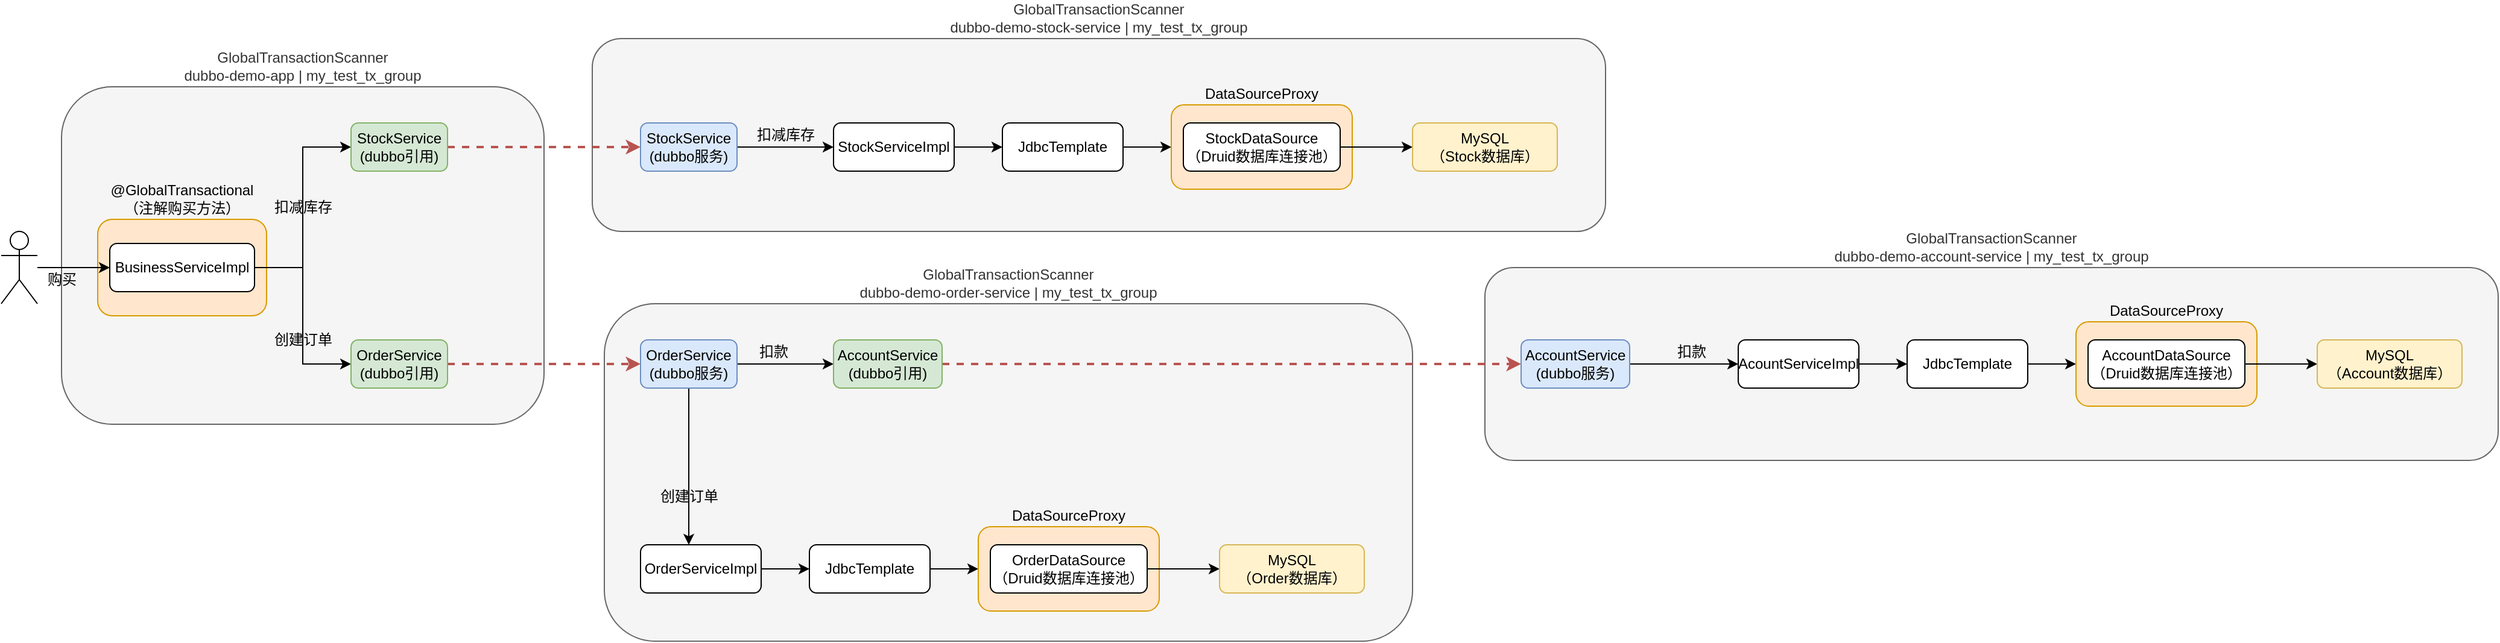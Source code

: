 <mxfile version="15.8.7" type="device"><diagram id="oLWSP7ZKXnrmAPvNtTP7" name="第 1 页"><mxGraphModel dx="1886" dy="1478" grid="1" gridSize="10" guides="1" tooltips="1" connect="1" arrows="1" fold="1" page="1" pageScale="1" pageWidth="827" pageHeight="1169" math="0" shadow="0"><root><mxCell id="0"/><mxCell id="1" parent="0"/><mxCell id="75aGFcue1wCL1J1YNG_t-5" value="GlobalTransactionScanner&lt;br&gt;dubbo-demo-account-service | my_test_tx_group" style="rounded=1;whiteSpace=wrap;html=1;labelPosition=center;verticalLabelPosition=top;align=center;verticalAlign=bottom;fillColor=#f5f5f5;fontColor=#333333;strokeColor=#666666;" vertex="1" parent="1"><mxGeometry x="1260" y="410" width="840" height="160" as="geometry"/></mxCell><mxCell id="75aGFcue1wCL1J1YNG_t-3" value="GlobalTransactionScanner&lt;br&gt;dubbo-demo-order-service | my_test_tx_group" style="rounded=1;whiteSpace=wrap;html=1;labelPosition=center;verticalLabelPosition=top;align=center;verticalAlign=bottom;fillColor=#f5f5f5;fontColor=#333333;strokeColor=#666666;" vertex="1" parent="1"><mxGeometry x="530" y="440" width="670" height="280" as="geometry"/></mxCell><mxCell id="75aGFcue1wCL1J1YNG_t-2" value="GlobalTransactionScanner&lt;br&gt;dubbo-demo-stock-service | my_test_tx_group" style="rounded=1;whiteSpace=wrap;html=1;labelPosition=center;verticalLabelPosition=top;align=center;verticalAlign=bottom;fillColor=#f5f5f5;fontColor=#333333;strokeColor=#666666;" vertex="1" parent="1"><mxGeometry x="520" y="220" width="840" height="160" as="geometry"/></mxCell><mxCell id="75aGFcue1wCL1J1YNG_t-1" value="GlobalTransactionScanner&lt;br&gt;dubbo-demo-app |&amp;nbsp;my_test_tx_group" style="rounded=1;whiteSpace=wrap;html=1;labelPosition=center;verticalLabelPosition=top;align=center;verticalAlign=bottom;fillColor=#f5f5f5;fontColor=#333333;strokeColor=#666666;" vertex="1" parent="1"><mxGeometry x="80" y="260" width="400" height="280" as="geometry"/></mxCell><mxCell id="6qTe9Qfja52tsAlx9Dxc-8" value="@GlobalTransactional&lt;br&gt;（注解&lt;span&gt;购买方法&lt;/span&gt;）" style="rounded=1;whiteSpace=wrap;html=1;fillColor=#ffe6cc;strokeColor=#d79b00;labelPosition=center;verticalLabelPosition=top;align=center;verticalAlign=bottom;" parent="1" vertex="1"><mxGeometry x="110" y="370" width="140" height="80" as="geometry"/></mxCell><mxCell id="6qTe9Qfja52tsAlx9Dxc-4" style="edgeStyle=orthogonalEdgeStyle;rounded=0;orthogonalLoop=1;jettySize=auto;html=1;entryX=0;entryY=0.5;entryDx=0;entryDy=0;" parent="1" source="6qTe9Qfja52tsAlx9Dxc-1" target="6qTe9Qfja52tsAlx9Dxc-2" edge="1"><mxGeometry relative="1" as="geometry"/></mxCell><mxCell id="6qTe9Qfja52tsAlx9Dxc-5" style="edgeStyle=orthogonalEdgeStyle;rounded=0;orthogonalLoop=1;jettySize=auto;html=1;entryX=0;entryY=0.5;entryDx=0;entryDy=0;" parent="1" source="6qTe9Qfja52tsAlx9Dxc-1" target="6qTe9Qfja52tsAlx9Dxc-3" edge="1"><mxGeometry relative="1" as="geometry"/></mxCell><mxCell id="6qTe9Qfja52tsAlx9Dxc-1" value="BusinessServiceImpl" style="rounded=1;whiteSpace=wrap;html=1;" parent="1" vertex="1"><mxGeometry x="120" y="390" width="120" height="40" as="geometry"/></mxCell><mxCell id="6qTe9Qfja52tsAlx9Dxc-12" style="edgeStyle=orthogonalEdgeStyle;rounded=0;orthogonalLoop=1;jettySize=auto;html=1;entryX=0;entryY=0.5;entryDx=0;entryDy=0;dashed=1;fillColor=#f8cecc;strokeColor=#b85450;strokeWidth=2;" parent="1" source="6qTe9Qfja52tsAlx9Dxc-2" target="6qTe9Qfja52tsAlx9Dxc-11" edge="1"><mxGeometry relative="1" as="geometry"/></mxCell><mxCell id="6qTe9Qfja52tsAlx9Dxc-2" value="StockService&lt;br&gt;(dubbo引用)" style="rounded=1;whiteSpace=wrap;html=1;fillColor=#d5e8d4;strokeColor=#82b366;" parent="1" vertex="1"><mxGeometry x="320" y="290" width="80" height="40" as="geometry"/></mxCell><mxCell id="6qTe9Qfja52tsAlx9Dxc-28" style="edgeStyle=orthogonalEdgeStyle;rounded=0;orthogonalLoop=1;jettySize=auto;html=1;strokeWidth=2;dashed=1;fillColor=#f8cecc;strokeColor=#b85450;" parent="1" source="6qTe9Qfja52tsAlx9Dxc-3" target="6qTe9Qfja52tsAlx9Dxc-27" edge="1"><mxGeometry relative="1" as="geometry"/></mxCell><mxCell id="6qTe9Qfja52tsAlx9Dxc-3" value="OrderService&lt;br&gt;(dubbo引用)" style="rounded=1;whiteSpace=wrap;html=1;fillColor=#d5e8d4;strokeColor=#82b366;" parent="1" vertex="1"><mxGeometry x="320" y="470" width="80" height="40" as="geometry"/></mxCell><mxCell id="6qTe9Qfja52tsAlx9Dxc-6" value="扣减库存" style="text;html=1;align=center;verticalAlign=middle;resizable=0;points=[];autosize=1;strokeColor=none;fillColor=none;" parent="1" vertex="1"><mxGeometry x="250" y="350" width="60" height="20" as="geometry"/></mxCell><mxCell id="6qTe9Qfja52tsAlx9Dxc-7" value="创建订单" style="text;html=1;align=center;verticalAlign=middle;resizable=0;points=[];autosize=1;strokeColor=none;fillColor=none;" parent="1" vertex="1"><mxGeometry x="250" y="460" width="60" height="20" as="geometry"/></mxCell><mxCell id="6qTe9Qfja52tsAlx9Dxc-16" style="edgeStyle=orthogonalEdgeStyle;rounded=0;orthogonalLoop=1;jettySize=auto;html=1;" parent="1" source="6qTe9Qfja52tsAlx9Dxc-11" target="6qTe9Qfja52tsAlx9Dxc-13" edge="1"><mxGeometry relative="1" as="geometry"/></mxCell><mxCell id="6qTe9Qfja52tsAlx9Dxc-11" value="StockService&lt;br&gt;(dubbo服务)" style="rounded=1;whiteSpace=wrap;html=1;fillColor=#dae8fc;strokeColor=#6c8ebf;" parent="1" vertex="1"><mxGeometry x="560" y="290" width="80" height="40" as="geometry"/></mxCell><mxCell id="6qTe9Qfja52tsAlx9Dxc-18" style="edgeStyle=orthogonalEdgeStyle;rounded=0;orthogonalLoop=1;jettySize=auto;html=1;entryX=0;entryY=0.5;entryDx=0;entryDy=0;" parent="1" source="6qTe9Qfja52tsAlx9Dxc-13" target="6qTe9Qfja52tsAlx9Dxc-17" edge="1"><mxGeometry relative="1" as="geometry"/></mxCell><mxCell id="6qTe9Qfja52tsAlx9Dxc-13" value="StockServiceImpl" style="rounded=1;whiteSpace=wrap;html=1;" parent="1" vertex="1"><mxGeometry x="720" y="290" width="100" height="40" as="geometry"/></mxCell><mxCell id="6qTe9Qfja52tsAlx9Dxc-21" style="edgeStyle=orthogonalEdgeStyle;rounded=0;orthogonalLoop=1;jettySize=auto;html=1;entryX=0;entryY=0.5;entryDx=0;entryDy=0;" parent="1" source="6qTe9Qfja52tsAlx9Dxc-17" target="6qTe9Qfja52tsAlx9Dxc-19" edge="1"><mxGeometry relative="1" as="geometry"/></mxCell><mxCell id="6qTe9Qfja52tsAlx9Dxc-17" value="JdbcTemplate" style="rounded=1;whiteSpace=wrap;html=1;" parent="1" vertex="1"><mxGeometry x="860" y="290" width="100" height="40" as="geometry"/></mxCell><mxCell id="6qTe9Qfja52tsAlx9Dxc-19" value="DataSourceProxy" style="rounded=1;whiteSpace=wrap;html=1;labelPosition=center;verticalLabelPosition=top;align=center;verticalAlign=bottom;fillColor=#ffe6cc;strokeColor=#d79b00;" parent="1" vertex="1"><mxGeometry x="1000" y="275" width="150" height="70" as="geometry"/></mxCell><mxCell id="6qTe9Qfja52tsAlx9Dxc-23" style="edgeStyle=orthogonalEdgeStyle;rounded=0;orthogonalLoop=1;jettySize=auto;html=1;entryX=0;entryY=0.5;entryDx=0;entryDy=0;" parent="1" source="6qTe9Qfja52tsAlx9Dxc-20" target="6qTe9Qfja52tsAlx9Dxc-22" edge="1"><mxGeometry relative="1" as="geometry"/></mxCell><mxCell id="6qTe9Qfja52tsAlx9Dxc-20" value="StockDataSource&lt;br&gt;（Druid数据库连接池）" style="rounded=1;whiteSpace=wrap;html=1;" parent="1" vertex="1"><mxGeometry x="1010" y="290" width="130" height="40" as="geometry"/></mxCell><mxCell id="6qTe9Qfja52tsAlx9Dxc-22" value="MySQL&lt;br&gt;（Stock数据库）" style="rounded=1;whiteSpace=wrap;html=1;fillColor=#fff2cc;strokeColor=#d6b656;" parent="1" vertex="1"><mxGeometry x="1200" y="290" width="120" height="40" as="geometry"/></mxCell><mxCell id="6qTe9Qfja52tsAlx9Dxc-25" style="edgeStyle=orthogonalEdgeStyle;rounded=0;orthogonalLoop=1;jettySize=auto;html=1;strokeWidth=1;" parent="1" source="6qTe9Qfja52tsAlx9Dxc-24" target="6qTe9Qfja52tsAlx9Dxc-1" edge="1"><mxGeometry relative="1" as="geometry"/></mxCell><mxCell id="6qTe9Qfja52tsAlx9Dxc-24" value="" style="shape=umlActor;verticalLabelPosition=bottom;verticalAlign=top;html=1;outlineConnect=0;" parent="1" vertex="1"><mxGeometry x="30" y="380" width="30" height="60" as="geometry"/></mxCell><mxCell id="6qTe9Qfja52tsAlx9Dxc-26" value="购买" style="text;html=1;align=center;verticalAlign=middle;resizable=0;points=[];autosize=1;strokeColor=none;fillColor=none;" parent="1" vertex="1"><mxGeometry x="60" y="410" width="40" height="20" as="geometry"/></mxCell><mxCell id="6qTe9Qfja52tsAlx9Dxc-30" style="edgeStyle=orthogonalEdgeStyle;rounded=0;orthogonalLoop=1;jettySize=auto;html=1;strokeWidth=1;" parent="1" source="6qTe9Qfja52tsAlx9Dxc-27" target="6qTe9Qfja52tsAlx9Dxc-29" edge="1"><mxGeometry relative="1" as="geometry"><Array as="points"><mxPoint x="600" y="660"/></Array></mxGeometry></mxCell><mxCell id="6qTe9Qfja52tsAlx9Dxc-39" style="edgeStyle=orthogonalEdgeStyle;rounded=0;orthogonalLoop=1;jettySize=auto;html=1;strokeWidth=1;" parent="1" source="6qTe9Qfja52tsAlx9Dxc-27" target="6qTe9Qfja52tsAlx9Dxc-38" edge="1"><mxGeometry relative="1" as="geometry"/></mxCell><mxCell id="6qTe9Qfja52tsAlx9Dxc-27" value="OrderService&lt;br&gt;(dubbo服务)" style="rounded=1;whiteSpace=wrap;html=1;fillColor=#dae8fc;strokeColor=#6c8ebf;" parent="1" vertex="1"><mxGeometry x="560" y="470" width="80" height="40" as="geometry"/></mxCell><mxCell id="6qTe9Qfja52tsAlx9Dxc-37" style="edgeStyle=orthogonalEdgeStyle;rounded=0;orthogonalLoop=1;jettySize=auto;html=1;strokeWidth=1;" parent="1" source="6qTe9Qfja52tsAlx9Dxc-29" target="6qTe9Qfja52tsAlx9Dxc-32" edge="1"><mxGeometry relative="1" as="geometry"/></mxCell><mxCell id="6qTe9Qfja52tsAlx9Dxc-29" value="OrderServiceImpl" style="rounded=1;whiteSpace=wrap;html=1;" parent="1" vertex="1"><mxGeometry x="560" y="640" width="100" height="40" as="geometry"/></mxCell><mxCell id="6qTe9Qfja52tsAlx9Dxc-31" style="edgeStyle=orthogonalEdgeStyle;rounded=0;orthogonalLoop=1;jettySize=auto;html=1;entryX=0;entryY=0.5;entryDx=0;entryDy=0;" parent="1" source="6qTe9Qfja52tsAlx9Dxc-32" target="6qTe9Qfja52tsAlx9Dxc-33" edge="1"><mxGeometry relative="1" as="geometry"/></mxCell><mxCell id="6qTe9Qfja52tsAlx9Dxc-32" value="JdbcTemplate" style="rounded=1;whiteSpace=wrap;html=1;" parent="1" vertex="1"><mxGeometry x="700" y="640" width="100" height="40" as="geometry"/></mxCell><mxCell id="6qTe9Qfja52tsAlx9Dxc-33" value="DataSourceProxy" style="rounded=1;whiteSpace=wrap;html=1;labelPosition=center;verticalLabelPosition=top;align=center;verticalAlign=bottom;fillColor=#ffe6cc;strokeColor=#d79b00;" parent="1" vertex="1"><mxGeometry x="840" y="625" width="150" height="70" as="geometry"/></mxCell><mxCell id="6qTe9Qfja52tsAlx9Dxc-34" style="edgeStyle=orthogonalEdgeStyle;rounded=0;orthogonalLoop=1;jettySize=auto;html=1;entryX=0;entryY=0.5;entryDx=0;entryDy=0;" parent="1" source="6qTe9Qfja52tsAlx9Dxc-35" target="6qTe9Qfja52tsAlx9Dxc-36" edge="1"><mxGeometry relative="1" as="geometry"/></mxCell><mxCell id="6qTe9Qfja52tsAlx9Dxc-35" value="OrderDataSource&lt;br&gt;（Druid数据库连接池）" style="rounded=1;whiteSpace=wrap;html=1;" parent="1" vertex="1"><mxGeometry x="850" y="640" width="130" height="40" as="geometry"/></mxCell><mxCell id="6qTe9Qfja52tsAlx9Dxc-36" value="MySQL&lt;br&gt;（Order数据库）" style="rounded=1;whiteSpace=wrap;html=1;fillColor=#fff2cc;strokeColor=#d6b656;" parent="1" vertex="1"><mxGeometry x="1040" y="640" width="120" height="40" as="geometry"/></mxCell><mxCell id="6qTe9Qfja52tsAlx9Dxc-42" style="edgeStyle=orthogonalEdgeStyle;rounded=0;orthogonalLoop=1;jettySize=auto;html=1;entryX=0;entryY=0.5;entryDx=0;entryDy=0;strokeWidth=2;dashed=1;fillColor=#f8cecc;strokeColor=#b85450;" parent="1" source="6qTe9Qfja52tsAlx9Dxc-38" target="6qTe9Qfja52tsAlx9Dxc-41" edge="1"><mxGeometry relative="1" as="geometry"/></mxCell><mxCell id="6qTe9Qfja52tsAlx9Dxc-38" value="AccountService&lt;br&gt;(dubbo引用)" style="rounded=1;whiteSpace=wrap;html=1;fillColor=#d5e8d4;strokeColor=#82b366;" parent="1" vertex="1"><mxGeometry x="720" y="470" width="90" height="40" as="geometry"/></mxCell><mxCell id="6qTe9Qfja52tsAlx9Dxc-40" value="扣款" style="text;html=1;align=center;verticalAlign=middle;resizable=0;points=[];autosize=1;strokeColor=none;fillColor=none;" parent="1" vertex="1"><mxGeometry x="650" y="470" width="40" height="20" as="geometry"/></mxCell><mxCell id="6qTe9Qfja52tsAlx9Dxc-51" style="edgeStyle=orthogonalEdgeStyle;rounded=0;orthogonalLoop=1;jettySize=auto;html=1;strokeWidth=1;" parent="1" source="6qTe9Qfja52tsAlx9Dxc-41" target="6qTe9Qfja52tsAlx9Dxc-44" edge="1"><mxGeometry relative="1" as="geometry"/></mxCell><mxCell id="6qTe9Qfja52tsAlx9Dxc-41" value="AccountService&lt;br&gt;(dubbo服务)" style="rounded=1;whiteSpace=wrap;html=1;fillColor=#dae8fc;strokeColor=#6c8ebf;" parent="1" vertex="1"><mxGeometry x="1290" y="470" width="90" height="40" as="geometry"/></mxCell><mxCell id="6qTe9Qfja52tsAlx9Dxc-43" style="edgeStyle=orthogonalEdgeStyle;rounded=0;orthogonalLoop=1;jettySize=auto;html=1;strokeWidth=1;" parent="1" source="6qTe9Qfja52tsAlx9Dxc-44" target="6qTe9Qfja52tsAlx9Dxc-46" edge="1"><mxGeometry relative="1" as="geometry"/></mxCell><mxCell id="6qTe9Qfja52tsAlx9Dxc-44" value="AcountServiceImpl" style="rounded=1;whiteSpace=wrap;html=1;" parent="1" vertex="1"><mxGeometry x="1470" y="470" width="100" height="40" as="geometry"/></mxCell><mxCell id="6qTe9Qfja52tsAlx9Dxc-45" style="edgeStyle=orthogonalEdgeStyle;rounded=0;orthogonalLoop=1;jettySize=auto;html=1;entryX=0;entryY=0.5;entryDx=0;entryDy=0;" parent="1" source="6qTe9Qfja52tsAlx9Dxc-46" target="6qTe9Qfja52tsAlx9Dxc-47" edge="1"><mxGeometry relative="1" as="geometry"/></mxCell><mxCell id="6qTe9Qfja52tsAlx9Dxc-46" value="JdbcTemplate" style="rounded=1;whiteSpace=wrap;html=1;" parent="1" vertex="1"><mxGeometry x="1610" y="470" width="100" height="40" as="geometry"/></mxCell><mxCell id="6qTe9Qfja52tsAlx9Dxc-47" value="DataSourceProxy" style="rounded=1;whiteSpace=wrap;html=1;labelPosition=center;verticalLabelPosition=top;align=center;verticalAlign=bottom;fillColor=#ffe6cc;strokeColor=#d79b00;" parent="1" vertex="1"><mxGeometry x="1750" y="455" width="150" height="70" as="geometry"/></mxCell><mxCell id="6qTe9Qfja52tsAlx9Dxc-48" style="edgeStyle=orthogonalEdgeStyle;rounded=0;orthogonalLoop=1;jettySize=auto;html=1;entryX=0;entryY=0.5;entryDx=0;entryDy=0;" parent="1" source="6qTe9Qfja52tsAlx9Dxc-49" target="6qTe9Qfja52tsAlx9Dxc-50" edge="1"><mxGeometry relative="1" as="geometry"/></mxCell><mxCell id="6qTe9Qfja52tsAlx9Dxc-49" value="AccountDataSource&lt;br&gt;（Druid数据库连接池）" style="rounded=1;whiteSpace=wrap;html=1;" parent="1" vertex="1"><mxGeometry x="1760" y="470" width="130" height="40" as="geometry"/></mxCell><mxCell id="6qTe9Qfja52tsAlx9Dxc-50" value="MySQL&lt;br&gt;（Account数据库）" style="rounded=1;whiteSpace=wrap;html=1;fillColor=#fff2cc;strokeColor=#d6b656;" parent="1" vertex="1"><mxGeometry x="1950" y="470" width="120" height="40" as="geometry"/></mxCell><mxCell id="6qTe9Qfja52tsAlx9Dxc-52" value="扣减库存" style="text;html=1;align=center;verticalAlign=middle;resizable=0;points=[];autosize=1;strokeColor=none;fillColor=none;" parent="1" vertex="1"><mxGeometry x="650" y="290" width="60" height="20" as="geometry"/></mxCell><mxCell id="6qTe9Qfja52tsAlx9Dxc-53" value="扣款" style="text;html=1;align=center;verticalAlign=middle;resizable=0;points=[];autosize=1;strokeColor=none;fillColor=none;" parent="1" vertex="1"><mxGeometry x="1411" y="470" width="40" height="20" as="geometry"/></mxCell><mxCell id="6qTe9Qfja52tsAlx9Dxc-54" value="创建订单" style="text;html=1;align=center;verticalAlign=middle;resizable=0;points=[];autosize=1;strokeColor=none;fillColor=none;" parent="1" vertex="1"><mxGeometry x="570" y="590" width="60" height="20" as="geometry"/></mxCell></root></mxGraphModel></diagram></mxfile>